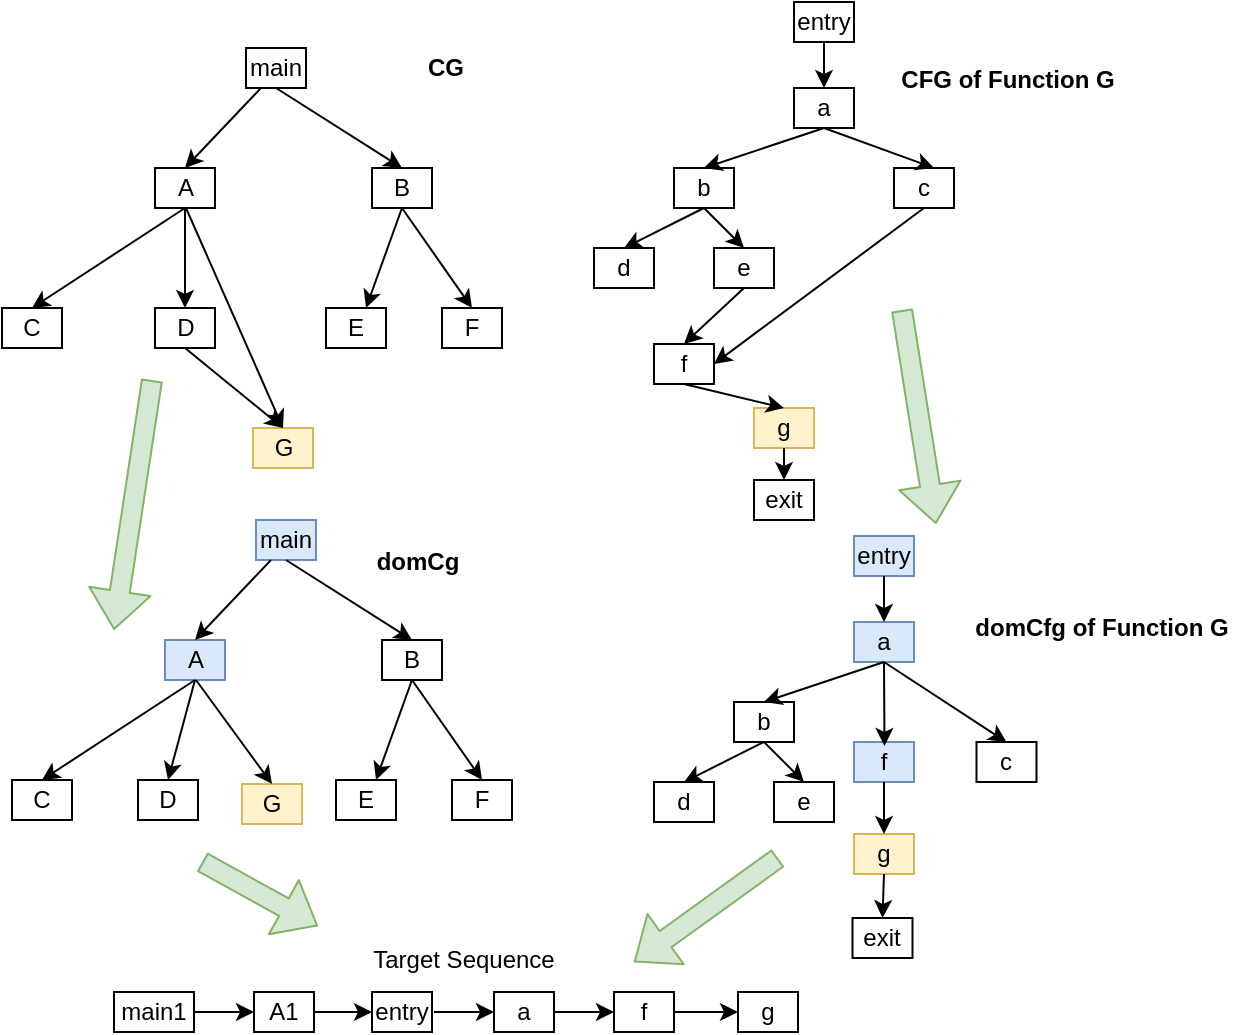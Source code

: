 <mxfile version="14.8.2" type="github">
  <diagram id="c43xZAE3Vjhdf0p7inSZ" name="Page-1">
    <mxGraphModel dx="1038" dy="499" grid="0" gridSize="10" guides="1" tooltips="1" connect="1" arrows="1" fold="1" page="1" pageScale="1" pageWidth="827" pageHeight="1169" math="0" shadow="0">
      <root>
        <mxCell id="0" />
        <mxCell id="1" parent="0" />
        <mxCell id="x4hKiG_jA6550UAF2UbZ-1" value="entry" style="rounded=0;whiteSpace=wrap;html=1;" parent="1" vertex="1">
          <mxGeometry x="520" y="248" width="30" height="20" as="geometry" />
        </mxCell>
        <mxCell id="x4hKiG_jA6550UAF2UbZ-9" value="c" style="rounded=0;whiteSpace=wrap;html=1;" parent="1" vertex="1">
          <mxGeometry x="570" y="331" width="30" height="20" as="geometry" />
        </mxCell>
        <mxCell id="x4hKiG_jA6550UAF2UbZ-10" value="a" style="rounded=0;whiteSpace=wrap;html=1;" parent="1" vertex="1">
          <mxGeometry x="520" y="291" width="30" height="20" as="geometry" />
        </mxCell>
        <mxCell id="x4hKiG_jA6550UAF2UbZ-12" value="b" style="rounded=0;whiteSpace=wrap;html=1;" parent="1" vertex="1">
          <mxGeometry x="460" y="331" width="30" height="20" as="geometry" />
        </mxCell>
        <mxCell id="x4hKiG_jA6550UAF2UbZ-14" value="e" style="rounded=0;whiteSpace=wrap;html=1;" parent="1" vertex="1">
          <mxGeometry x="480" y="371" width="30" height="20" as="geometry" />
        </mxCell>
        <mxCell id="x4hKiG_jA6550UAF2UbZ-15" value="d" style="rounded=0;whiteSpace=wrap;html=1;" parent="1" vertex="1">
          <mxGeometry x="420" y="371" width="30" height="20" as="geometry" />
        </mxCell>
        <mxCell id="x4hKiG_jA6550UAF2UbZ-16" value="f" style="rounded=0;whiteSpace=wrap;html=1;" parent="1" vertex="1">
          <mxGeometry x="450" y="419" width="30" height="20" as="geometry" />
        </mxCell>
        <mxCell id="x4hKiG_jA6550UAF2UbZ-17" value="main1" style="rounded=0;whiteSpace=wrap;html=1;" parent="1" vertex="1">
          <mxGeometry x="180" y="743" width="40" height="20" as="geometry" />
        </mxCell>
        <mxCell id="x4hKiG_jA6550UAF2UbZ-18" value="g" style="rounded=0;whiteSpace=wrap;html=1;fillColor=#fff2cc;strokeColor=#d6b656;" parent="1" vertex="1">
          <mxGeometry x="500" y="451" width="30" height="20" as="geometry" />
        </mxCell>
        <mxCell id="x4hKiG_jA6550UAF2UbZ-20" value="" style="endArrow=classic;html=1;exitX=0.5;exitY=1;exitDx=0;exitDy=0;entryX=1;entryY=0.5;entryDx=0;entryDy=0;" parent="1" source="x4hKiG_jA6550UAF2UbZ-9" target="x4hKiG_jA6550UAF2UbZ-16" edge="1">
          <mxGeometry width="50" height="50" relative="1" as="geometry">
            <mxPoint x="530" y="431" as="sourcePoint" />
            <mxPoint x="580" y="381" as="targetPoint" />
          </mxGeometry>
        </mxCell>
        <mxCell id="x4hKiG_jA6550UAF2UbZ-21" value="" style="endArrow=classic;html=1;exitX=0.5;exitY=1;exitDx=0;exitDy=0;entryX=0.5;entryY=0;entryDx=0;entryDy=0;" parent="1" source="x4hKiG_jA6550UAF2UbZ-1" target="x4hKiG_jA6550UAF2UbZ-10" edge="1">
          <mxGeometry width="50" height="50" relative="1" as="geometry">
            <mxPoint x="770" y="461" as="sourcePoint" />
            <mxPoint x="820" y="411" as="targetPoint" />
          </mxGeometry>
        </mxCell>
        <mxCell id="x4hKiG_jA6550UAF2UbZ-22" value="" style="endArrow=classic;html=1;exitX=0.5;exitY=1;exitDx=0;exitDy=0;entryX=0.5;entryY=0;entryDx=0;entryDy=0;" parent="1" source="x4hKiG_jA6550UAF2UbZ-10" target="x4hKiG_jA6550UAF2UbZ-12" edge="1">
          <mxGeometry width="50" height="50" relative="1" as="geometry">
            <mxPoint x="640" y="461" as="sourcePoint" />
            <mxPoint x="690" y="411" as="targetPoint" />
          </mxGeometry>
        </mxCell>
        <mxCell id="x4hKiG_jA6550UAF2UbZ-23" value="" style="endArrow=classic;html=1;exitX=0.5;exitY=1;exitDx=0;exitDy=0;" parent="1" source="x4hKiG_jA6550UAF2UbZ-10" edge="1">
          <mxGeometry width="50" height="50" relative="1" as="geometry">
            <mxPoint x="610" y="481" as="sourcePoint" />
            <mxPoint x="590" y="331" as="targetPoint" />
          </mxGeometry>
        </mxCell>
        <mxCell id="x4hKiG_jA6550UAF2UbZ-24" value="" style="endArrow=classic;html=1;exitX=0.5;exitY=1;exitDx=0;exitDy=0;entryX=0.5;entryY=0;entryDx=0;entryDy=0;" parent="1" source="x4hKiG_jA6550UAF2UbZ-12" target="x4hKiG_jA6550UAF2UbZ-15" edge="1">
          <mxGeometry width="50" height="50" relative="1" as="geometry">
            <mxPoint x="770" y="461" as="sourcePoint" />
            <mxPoint x="820" y="411" as="targetPoint" />
          </mxGeometry>
        </mxCell>
        <mxCell id="x4hKiG_jA6550UAF2UbZ-25" value="" style="endArrow=classic;html=1;exitX=0.5;exitY=1;exitDx=0;exitDy=0;entryX=0.5;entryY=0;entryDx=0;entryDy=0;" parent="1" source="x4hKiG_jA6550UAF2UbZ-12" target="x4hKiG_jA6550UAF2UbZ-14" edge="1">
          <mxGeometry width="50" height="50" relative="1" as="geometry">
            <mxPoint x="650" y="481" as="sourcePoint" />
            <mxPoint x="700" y="431" as="targetPoint" />
          </mxGeometry>
        </mxCell>
        <mxCell id="x4hKiG_jA6550UAF2UbZ-26" value="" style="endArrow=classic;html=1;exitX=0.5;exitY=1;exitDx=0;exitDy=0;entryX=0.5;entryY=0;entryDx=0;entryDy=0;" parent="1" source="x4hKiG_jA6550UAF2UbZ-14" target="x4hKiG_jA6550UAF2UbZ-16" edge="1">
          <mxGeometry width="50" height="50" relative="1" as="geometry">
            <mxPoint x="580" y="561" as="sourcePoint" />
            <mxPoint x="630" y="511" as="targetPoint" />
          </mxGeometry>
        </mxCell>
        <mxCell id="x4hKiG_jA6550UAF2UbZ-27" value="" style="endArrow=classic;html=1;exitX=0.5;exitY=1;exitDx=0;exitDy=0;entryX=0.5;entryY=0;entryDx=0;entryDy=0;" parent="1" source="x4hKiG_jA6550UAF2UbZ-16" target="x4hKiG_jA6550UAF2UbZ-18" edge="1">
          <mxGeometry width="50" height="50" relative="1" as="geometry">
            <mxPoint x="770" y="461" as="sourcePoint" />
            <mxPoint x="520" y="471" as="targetPoint" />
          </mxGeometry>
        </mxCell>
        <mxCell id="x4hKiG_jA6550UAF2UbZ-29" value="exit" style="rounded=0;whiteSpace=wrap;html=1;" parent="1" vertex="1">
          <mxGeometry x="500" y="487" width="30" height="20" as="geometry" />
        </mxCell>
        <mxCell id="x4hKiG_jA6550UAF2UbZ-30" value="" style="endArrow=classic;html=1;exitX=0.5;exitY=1;exitDx=0;exitDy=0;entryX=0.5;entryY=0;entryDx=0;entryDy=0;" parent="1" source="x4hKiG_jA6550UAF2UbZ-18" target="x4hKiG_jA6550UAF2UbZ-29" edge="1">
          <mxGeometry width="50" height="50" relative="1" as="geometry">
            <mxPoint x="770" y="461" as="sourcePoint" />
            <mxPoint x="820" y="411" as="targetPoint" />
          </mxGeometry>
        </mxCell>
        <mxCell id="x4hKiG_jA6550UAF2UbZ-31" value="main" style="rounded=0;whiteSpace=wrap;html=1;" parent="1" vertex="1">
          <mxGeometry x="246" y="271" width="30" height="20" as="geometry" />
        </mxCell>
        <mxCell id="x4hKiG_jA6550UAF2UbZ-32" value="G" style="rounded=0;whiteSpace=wrap;html=1;fillColor=#fff2cc;strokeColor=#d6b656;" parent="1" vertex="1">
          <mxGeometry x="249.5" y="461" width="30" height="20" as="geometry" />
        </mxCell>
        <mxCell id="x4hKiG_jA6550UAF2UbZ-33" value="A" style="rounded=0;whiteSpace=wrap;html=1;" parent="1" vertex="1">
          <mxGeometry x="200.5" y="331" width="30" height="20" as="geometry" />
        </mxCell>
        <mxCell id="x4hKiG_jA6550UAF2UbZ-35" value="B" style="rounded=0;whiteSpace=wrap;html=1;" parent="1" vertex="1">
          <mxGeometry x="309" y="331" width="30" height="20" as="geometry" />
        </mxCell>
        <mxCell id="x4hKiG_jA6550UAF2UbZ-36" value="D" style="rounded=0;whiteSpace=wrap;html=1;" parent="1" vertex="1">
          <mxGeometry x="200.5" y="401" width="30" height="20" as="geometry" />
        </mxCell>
        <mxCell id="x4hKiG_jA6550UAF2UbZ-37" value="E" style="rounded=0;whiteSpace=wrap;html=1;" parent="1" vertex="1">
          <mxGeometry x="286" y="401" width="30" height="20" as="geometry" />
        </mxCell>
        <mxCell id="x4hKiG_jA6550UAF2UbZ-38" value="C" style="rounded=0;whiteSpace=wrap;html=1;" parent="1" vertex="1">
          <mxGeometry x="124" y="401" width="30" height="20" as="geometry" />
        </mxCell>
        <mxCell id="x4hKiG_jA6550UAF2UbZ-39" value="F" style="rounded=0;whiteSpace=wrap;html=1;" parent="1" vertex="1">
          <mxGeometry x="344" y="401" width="30" height="20" as="geometry" />
        </mxCell>
        <mxCell id="x4hKiG_jA6550UAF2UbZ-43" value="" style="endArrow=classic;html=1;exitX=0.25;exitY=1;exitDx=0;exitDy=0;entryX=0.5;entryY=0;entryDx=0;entryDy=0;" parent="1" source="x4hKiG_jA6550UAF2UbZ-31" edge="1" target="x4hKiG_jA6550UAF2UbZ-33">
          <mxGeometry width="50" height="50" relative="1" as="geometry">
            <mxPoint x="126" y="661" as="sourcePoint" />
            <mxPoint x="206" y="331" as="targetPoint" />
          </mxGeometry>
        </mxCell>
        <mxCell id="x4hKiG_jA6550UAF2UbZ-45" value="" style="endArrow=classic;html=1;exitX=0.5;exitY=1;exitDx=0;exitDy=0;entryX=0.5;entryY=0;entryDx=0;entryDy=0;" parent="1" source="x4hKiG_jA6550UAF2UbZ-31" target="x4hKiG_jA6550UAF2UbZ-35" edge="1">
          <mxGeometry width="50" height="50" relative="1" as="geometry">
            <mxPoint x="246" y="611" as="sourcePoint" />
            <mxPoint x="296" y="561" as="targetPoint" />
          </mxGeometry>
        </mxCell>
        <mxCell id="x4hKiG_jA6550UAF2UbZ-46" value="" style="endArrow=classic;html=1;exitX=0.5;exitY=1;exitDx=0;exitDy=0;entryX=0.5;entryY=0;entryDx=0;entryDy=0;" parent="1" source="x4hKiG_jA6550UAF2UbZ-33" target="x4hKiG_jA6550UAF2UbZ-38" edge="1">
          <mxGeometry width="50" height="50" relative="1" as="geometry">
            <mxPoint x="190.5" y="661" as="sourcePoint" />
            <mxPoint x="143" y="401" as="targetPoint" />
          </mxGeometry>
        </mxCell>
        <mxCell id="x4hKiG_jA6550UAF2UbZ-47" value="" style="endArrow=classic;html=1;entryX=0.5;entryY=0;entryDx=0;entryDy=0;" parent="1" target="x4hKiG_jA6550UAF2UbZ-32" edge="1">
          <mxGeometry width="50" height="50" relative="1" as="geometry">
            <mxPoint x="216" y="351" as="sourcePoint" />
            <mxPoint x="310.5" y="581" as="targetPoint" />
          </mxGeometry>
        </mxCell>
        <mxCell id="x4hKiG_jA6550UAF2UbZ-48" value="" style="endArrow=classic;html=1;exitX=0.5;exitY=1;exitDx=0;exitDy=0;" parent="1" source="x4hKiG_jA6550UAF2UbZ-35" edge="1">
          <mxGeometry width="50" height="50" relative="1" as="geometry">
            <mxPoint x="226" y="501" as="sourcePoint" />
            <mxPoint x="306" y="401" as="targetPoint" />
          </mxGeometry>
        </mxCell>
        <mxCell id="x4hKiG_jA6550UAF2UbZ-51" value="" style="endArrow=classic;html=1;" parent="1" edge="1">
          <mxGeometry width="50" height="50" relative="1" as="geometry">
            <mxPoint x="215.5" y="351" as="sourcePoint" />
            <mxPoint x="215.5" y="401" as="targetPoint" />
          </mxGeometry>
        </mxCell>
        <mxCell id="x4hKiG_jA6550UAF2UbZ-52" value="" style="endArrow=classic;html=1;exitX=0.5;exitY=1;exitDx=0;exitDy=0;entryX=0.5;entryY=0;entryDx=0;entryDy=0;" parent="1" source="x4hKiG_jA6550UAF2UbZ-35" edge="1" target="x4hKiG_jA6550UAF2UbZ-39">
          <mxGeometry width="50" height="50" relative="1" as="geometry">
            <mxPoint x="226" y="501" as="sourcePoint" />
            <mxPoint x="406" y="401" as="targetPoint" />
          </mxGeometry>
        </mxCell>
        <mxCell id="x4hKiG_jA6550UAF2UbZ-54" value="" style="endArrow=classic;html=1;exitX=0.5;exitY=1;exitDx=0;exitDy=0;" parent="1" source="x4hKiG_jA6550UAF2UbZ-36" edge="1">
          <mxGeometry width="50" height="50" relative="1" as="geometry">
            <mxPoint x="249.5" y="541" as="sourcePoint" />
            <mxPoint x="264.5" y="461" as="targetPoint" />
          </mxGeometry>
        </mxCell>
        <mxCell id="x4hKiG_jA6550UAF2UbZ-55" value="A1" style="rounded=0;whiteSpace=wrap;html=1;" parent="1" vertex="1">
          <mxGeometry x="250" y="743" width="30" height="20" as="geometry" />
        </mxCell>
        <mxCell id="x4hKiG_jA6550UAF2UbZ-56" value="entry" style="rounded=0;whiteSpace=wrap;html=1;" parent="1" vertex="1">
          <mxGeometry x="309" y="743" width="30" height="20" as="geometry" />
        </mxCell>
        <mxCell id="x4hKiG_jA6550UAF2UbZ-57" value="a" style="rounded=0;whiteSpace=wrap;html=1;" parent="1" vertex="1">
          <mxGeometry x="370" y="743" width="30" height="20" as="geometry" />
        </mxCell>
        <mxCell id="x4hKiG_jA6550UAF2UbZ-60" value="" style="endArrow=classic;html=1;exitX=1;exitY=0.5;exitDx=0;exitDy=0;entryX=0;entryY=0.5;entryDx=0;entryDy=0;" parent="1" source="x4hKiG_jA6550UAF2UbZ-17" target="x4hKiG_jA6550UAF2UbZ-55" edge="1">
          <mxGeometry width="50" height="50" relative="1" as="geometry">
            <mxPoint x="300" y="703" as="sourcePoint" />
            <mxPoint x="350" y="653" as="targetPoint" />
          </mxGeometry>
        </mxCell>
        <mxCell id="x4hKiG_jA6550UAF2UbZ-61" value="" style="endArrow=classic;html=1;exitX=1;exitY=0.5;exitDx=0;exitDy=0;entryX=0;entryY=0.5;entryDx=0;entryDy=0;" parent="1" source="x4hKiG_jA6550UAF2UbZ-55" target="x4hKiG_jA6550UAF2UbZ-56" edge="1">
          <mxGeometry width="50" height="50" relative="1" as="geometry">
            <mxPoint x="300" y="703" as="sourcePoint" />
            <mxPoint x="350" y="653" as="targetPoint" />
          </mxGeometry>
        </mxCell>
        <mxCell id="x4hKiG_jA6550UAF2UbZ-62" value="" style="endArrow=classic;html=1;entryX=0;entryY=0.5;entryDx=0;entryDy=0;" parent="1" target="x4hKiG_jA6550UAF2UbZ-57" edge="1">
          <mxGeometry width="50" height="50" relative="1" as="geometry">
            <mxPoint x="340" y="753" as="sourcePoint" />
            <mxPoint x="350" y="653" as="targetPoint" />
          </mxGeometry>
        </mxCell>
        <mxCell id="x4hKiG_jA6550UAF2UbZ-63" value="f" style="rounded=0;whiteSpace=wrap;html=1;" parent="1" vertex="1">
          <mxGeometry x="430" y="743" width="30" height="20" as="geometry" />
        </mxCell>
        <mxCell id="x4hKiG_jA6550UAF2UbZ-64" value="" style="endArrow=classic;html=1;exitX=1;exitY=0.5;exitDx=0;exitDy=0;entryX=0;entryY=0.5;entryDx=0;entryDy=0;" parent="1" source="x4hKiG_jA6550UAF2UbZ-57" target="x4hKiG_jA6550UAF2UbZ-63" edge="1">
          <mxGeometry width="50" height="50" relative="1" as="geometry">
            <mxPoint x="300" y="703" as="sourcePoint" />
            <mxPoint x="350" y="653" as="targetPoint" />
          </mxGeometry>
        </mxCell>
        <mxCell id="x4hKiG_jA6550UAF2UbZ-65" value="&lt;b&gt;CFG of&amp;nbsp;&lt;/b&gt;&lt;b&gt;Function G&lt;/b&gt;" style="text;html=1;strokeColor=none;fillColor=none;align=center;verticalAlign=middle;whiteSpace=wrap;rounded=0;" parent="1" vertex="1">
          <mxGeometry x="566.5" y="277" width="120" height="20" as="geometry" />
        </mxCell>
        <mxCell id="x4hKiG_jA6550UAF2UbZ-66" value="&lt;b&gt;CG&lt;/b&gt;" style="text;html=1;strokeColor=none;fillColor=none;align=center;verticalAlign=middle;whiteSpace=wrap;rounded=0;" parent="1" vertex="1">
          <mxGeometry x="326" y="271" width="40" height="20" as="geometry" />
        </mxCell>
        <mxCell id="x4hKiG_jA6550UAF2UbZ-67" value="Target Sequence" style="text;html=1;strokeColor=none;fillColor=none;align=center;verticalAlign=middle;whiteSpace=wrap;rounded=0;" parent="1" vertex="1">
          <mxGeometry x="280" y="717" width="150" height="20" as="geometry" />
        </mxCell>
        <mxCell id="SDPnApyG43Ei_WfPEWda-3" value="main" style="rounded=0;whiteSpace=wrap;html=1;fillColor=#dae8fc;strokeColor=#6c8ebf;" vertex="1" parent="1">
          <mxGeometry x="251" y="507" width="30" height="20" as="geometry" />
        </mxCell>
        <mxCell id="SDPnApyG43Ei_WfPEWda-4" value="G" style="rounded=0;whiteSpace=wrap;html=1;fillColor=#fff2cc;strokeColor=#d6b656;" vertex="1" parent="1">
          <mxGeometry x="244" y="639" width="30" height="20" as="geometry" />
        </mxCell>
        <mxCell id="SDPnApyG43Ei_WfPEWda-5" value="A" style="rounded=0;whiteSpace=wrap;html=1;strokeColor=#6c8ebf;fillColor=#DAE8FC;" vertex="1" parent="1">
          <mxGeometry x="205.5" y="567" width="30" height="20" as="geometry" />
        </mxCell>
        <mxCell id="SDPnApyG43Ei_WfPEWda-6" value="B" style="rounded=0;whiteSpace=wrap;html=1;" vertex="1" parent="1">
          <mxGeometry x="314" y="567" width="30" height="20" as="geometry" />
        </mxCell>
        <mxCell id="SDPnApyG43Ei_WfPEWda-7" value="D" style="rounded=0;whiteSpace=wrap;html=1;" vertex="1" parent="1">
          <mxGeometry x="192" y="637" width="30" height="20" as="geometry" />
        </mxCell>
        <mxCell id="SDPnApyG43Ei_WfPEWda-8" value="E" style="rounded=0;whiteSpace=wrap;html=1;" vertex="1" parent="1">
          <mxGeometry x="291" y="637" width="30" height="20" as="geometry" />
        </mxCell>
        <mxCell id="SDPnApyG43Ei_WfPEWda-9" value="C" style="rounded=0;whiteSpace=wrap;html=1;" vertex="1" parent="1">
          <mxGeometry x="129" y="637" width="30" height="20" as="geometry" />
        </mxCell>
        <mxCell id="SDPnApyG43Ei_WfPEWda-10" value="F" style="rounded=0;whiteSpace=wrap;html=1;" vertex="1" parent="1">
          <mxGeometry x="349" y="637" width="30" height="20" as="geometry" />
        </mxCell>
        <mxCell id="SDPnApyG43Ei_WfPEWda-11" value="" style="endArrow=classic;html=1;exitX=0.25;exitY=1;exitDx=0;exitDy=0;entryX=0.5;entryY=0;entryDx=0;entryDy=0;" edge="1" parent="1" source="SDPnApyG43Ei_WfPEWda-3" target="SDPnApyG43Ei_WfPEWda-5">
          <mxGeometry width="50" height="50" relative="1" as="geometry">
            <mxPoint x="131" y="897" as="sourcePoint" />
            <mxPoint x="211" y="567" as="targetPoint" />
          </mxGeometry>
        </mxCell>
        <mxCell id="SDPnApyG43Ei_WfPEWda-12" value="" style="endArrow=classic;html=1;exitX=0.5;exitY=1;exitDx=0;exitDy=0;entryX=0.5;entryY=0;entryDx=0;entryDy=0;" edge="1" parent="1" source="SDPnApyG43Ei_WfPEWda-3" target="SDPnApyG43Ei_WfPEWda-6">
          <mxGeometry width="50" height="50" relative="1" as="geometry">
            <mxPoint x="251" y="847" as="sourcePoint" />
            <mxPoint x="301" y="797" as="targetPoint" />
          </mxGeometry>
        </mxCell>
        <mxCell id="SDPnApyG43Ei_WfPEWda-13" value="" style="endArrow=classic;html=1;exitX=0.5;exitY=1;exitDx=0;exitDy=0;entryX=0.5;entryY=0;entryDx=0;entryDy=0;" edge="1" parent="1" source="SDPnApyG43Ei_WfPEWda-5" target="SDPnApyG43Ei_WfPEWda-9">
          <mxGeometry width="50" height="50" relative="1" as="geometry">
            <mxPoint x="195.5" y="897" as="sourcePoint" />
            <mxPoint x="148" y="637" as="targetPoint" />
          </mxGeometry>
        </mxCell>
        <mxCell id="SDPnApyG43Ei_WfPEWda-14" value="" style="endArrow=classic;html=1;entryX=0.5;entryY=0;entryDx=0;entryDy=0;" edge="1" parent="1" target="SDPnApyG43Ei_WfPEWda-4">
          <mxGeometry width="50" height="50" relative="1" as="geometry">
            <mxPoint x="221" y="587" as="sourcePoint" />
            <mxPoint x="315.5" y="817" as="targetPoint" />
          </mxGeometry>
        </mxCell>
        <mxCell id="SDPnApyG43Ei_WfPEWda-15" value="" style="endArrow=classic;html=1;exitX=0.5;exitY=1;exitDx=0;exitDy=0;" edge="1" parent="1" source="SDPnApyG43Ei_WfPEWda-6">
          <mxGeometry width="50" height="50" relative="1" as="geometry">
            <mxPoint x="231" y="737" as="sourcePoint" />
            <mxPoint x="311" y="637" as="targetPoint" />
          </mxGeometry>
        </mxCell>
        <mxCell id="SDPnApyG43Ei_WfPEWda-16" value="" style="endArrow=classic;html=1;entryX=0.5;entryY=0;entryDx=0;entryDy=0;" edge="1" parent="1" target="SDPnApyG43Ei_WfPEWda-7">
          <mxGeometry width="50" height="50" relative="1" as="geometry">
            <mxPoint x="220.5" y="587" as="sourcePoint" />
            <mxPoint x="220.5" y="637" as="targetPoint" />
          </mxGeometry>
        </mxCell>
        <mxCell id="SDPnApyG43Ei_WfPEWda-17" value="" style="endArrow=classic;html=1;exitX=0.5;exitY=1;exitDx=0;exitDy=0;entryX=0.5;entryY=0;entryDx=0;entryDy=0;" edge="1" parent="1" source="SDPnApyG43Ei_WfPEWda-6" target="SDPnApyG43Ei_WfPEWda-10">
          <mxGeometry width="50" height="50" relative="1" as="geometry">
            <mxPoint x="231" y="737" as="sourcePoint" />
            <mxPoint x="411" y="637" as="targetPoint" />
          </mxGeometry>
        </mxCell>
        <mxCell id="SDPnApyG43Ei_WfPEWda-19" value="&lt;b&gt;domCg&lt;/b&gt;" style="text;html=1;strokeColor=none;fillColor=none;align=center;verticalAlign=middle;whiteSpace=wrap;rounded=0;" vertex="1" parent="1">
          <mxGeometry x="309" y="515" width="46" height="25" as="geometry" />
        </mxCell>
        <mxCell id="SDPnApyG43Ei_WfPEWda-21" value="entry" style="rounded=0;whiteSpace=wrap;html=1;fillColor=#dae8fc;strokeColor=#6c8ebf;" vertex="1" parent="1">
          <mxGeometry x="550" y="515" width="30" height="20" as="geometry" />
        </mxCell>
        <mxCell id="SDPnApyG43Ei_WfPEWda-22" value="c" style="rounded=0;whiteSpace=wrap;html=1;" vertex="1" parent="1">
          <mxGeometry x="611.25" y="618" width="30" height="20" as="geometry" />
        </mxCell>
        <mxCell id="SDPnApyG43Ei_WfPEWda-23" value="a" style="rounded=0;whiteSpace=wrap;html=1;fillColor=#dae8fc;strokeColor=#6c8ebf;" vertex="1" parent="1">
          <mxGeometry x="550" y="558" width="30" height="20" as="geometry" />
        </mxCell>
        <mxCell id="SDPnApyG43Ei_WfPEWda-24" value="b" style="rounded=0;whiteSpace=wrap;html=1;" vertex="1" parent="1">
          <mxGeometry x="490" y="598" width="30" height="20" as="geometry" />
        </mxCell>
        <mxCell id="SDPnApyG43Ei_WfPEWda-25" value="e" style="rounded=0;whiteSpace=wrap;html=1;" vertex="1" parent="1">
          <mxGeometry x="510" y="638" width="30" height="20" as="geometry" />
        </mxCell>
        <mxCell id="SDPnApyG43Ei_WfPEWda-26" value="d" style="rounded=0;whiteSpace=wrap;html=1;" vertex="1" parent="1">
          <mxGeometry x="450" y="638" width="30" height="20" as="geometry" />
        </mxCell>
        <mxCell id="SDPnApyG43Ei_WfPEWda-27" value="f" style="rounded=0;whiteSpace=wrap;html=1;fillColor=#dae8fc;strokeColor=#6c8ebf;" vertex="1" parent="1">
          <mxGeometry x="550" y="618" width="30" height="20" as="geometry" />
        </mxCell>
        <mxCell id="SDPnApyG43Ei_WfPEWda-28" value="g" style="rounded=0;whiteSpace=wrap;html=1;fillColor=#fff2cc;strokeColor=#d6b656;" vertex="1" parent="1">
          <mxGeometry x="550" y="664" width="30" height="20" as="geometry" />
        </mxCell>
        <mxCell id="SDPnApyG43Ei_WfPEWda-30" value="" style="endArrow=classic;html=1;exitX=0.5;exitY=1;exitDx=0;exitDy=0;entryX=0.5;entryY=0;entryDx=0;entryDy=0;" edge="1" parent="1" source="SDPnApyG43Ei_WfPEWda-21" target="SDPnApyG43Ei_WfPEWda-23">
          <mxGeometry width="50" height="50" relative="1" as="geometry">
            <mxPoint x="800" y="728" as="sourcePoint" />
            <mxPoint x="850" y="678" as="targetPoint" />
          </mxGeometry>
        </mxCell>
        <mxCell id="SDPnApyG43Ei_WfPEWda-31" value="" style="endArrow=classic;html=1;exitX=0.5;exitY=1;exitDx=0;exitDy=0;entryX=0.5;entryY=0;entryDx=0;entryDy=0;" edge="1" parent="1" source="SDPnApyG43Ei_WfPEWda-23" target="SDPnApyG43Ei_WfPEWda-24">
          <mxGeometry width="50" height="50" relative="1" as="geometry">
            <mxPoint x="670" y="728" as="sourcePoint" />
            <mxPoint x="720" y="678" as="targetPoint" />
          </mxGeometry>
        </mxCell>
        <mxCell id="SDPnApyG43Ei_WfPEWda-32" value="" style="endArrow=classic;html=1;exitX=0.5;exitY=1;exitDx=0;exitDy=0;entryX=0.5;entryY=0;entryDx=0;entryDy=0;" edge="1" parent="1" source="SDPnApyG43Ei_WfPEWda-23" target="SDPnApyG43Ei_WfPEWda-22">
          <mxGeometry width="50" height="50" relative="1" as="geometry">
            <mxPoint x="640" y="748" as="sourcePoint" />
            <mxPoint x="620" y="598" as="targetPoint" />
          </mxGeometry>
        </mxCell>
        <mxCell id="SDPnApyG43Ei_WfPEWda-33" value="" style="endArrow=classic;html=1;exitX=0.5;exitY=1;exitDx=0;exitDy=0;entryX=0.5;entryY=0;entryDx=0;entryDy=0;" edge="1" parent="1" source="SDPnApyG43Ei_WfPEWda-24" target="SDPnApyG43Ei_WfPEWda-26">
          <mxGeometry width="50" height="50" relative="1" as="geometry">
            <mxPoint x="800" y="728" as="sourcePoint" />
            <mxPoint x="850" y="678" as="targetPoint" />
          </mxGeometry>
        </mxCell>
        <mxCell id="SDPnApyG43Ei_WfPEWda-34" value="" style="endArrow=classic;html=1;exitX=0.5;exitY=1;exitDx=0;exitDy=0;entryX=0.5;entryY=0;entryDx=0;entryDy=0;" edge="1" parent="1" source="SDPnApyG43Ei_WfPEWda-24" target="SDPnApyG43Ei_WfPEWda-25">
          <mxGeometry width="50" height="50" relative="1" as="geometry">
            <mxPoint x="680" y="748" as="sourcePoint" />
            <mxPoint x="730" y="698" as="targetPoint" />
          </mxGeometry>
        </mxCell>
        <mxCell id="SDPnApyG43Ei_WfPEWda-36" value="" style="endArrow=classic;html=1;exitX=0.5;exitY=1;exitDx=0;exitDy=0;entryX=0.5;entryY=0;entryDx=0;entryDy=0;" edge="1" parent="1" source="SDPnApyG43Ei_WfPEWda-27" target="SDPnApyG43Ei_WfPEWda-28">
          <mxGeometry width="50" height="50" relative="1" as="geometry">
            <mxPoint x="799.25" y="708" as="sourcePoint" />
            <mxPoint x="549.25" y="718" as="targetPoint" />
          </mxGeometry>
        </mxCell>
        <mxCell id="SDPnApyG43Ei_WfPEWda-37" value="exit" style="rounded=0;whiteSpace=wrap;html=1;" vertex="1" parent="1">
          <mxGeometry x="549.25" y="706" width="30" height="20" as="geometry" />
        </mxCell>
        <mxCell id="SDPnApyG43Ei_WfPEWda-38" value="" style="endArrow=classic;html=1;exitX=0.5;exitY=1;exitDx=0;exitDy=0;entryX=0.5;entryY=0;entryDx=0;entryDy=0;" edge="1" parent="1" source="SDPnApyG43Ei_WfPEWda-28" target="SDPnApyG43Ei_WfPEWda-37">
          <mxGeometry width="50" height="50" relative="1" as="geometry">
            <mxPoint x="799.25" y="708" as="sourcePoint" />
            <mxPoint x="849.25" y="658" as="targetPoint" />
          </mxGeometry>
        </mxCell>
        <mxCell id="SDPnApyG43Ei_WfPEWda-39" value="&lt;b&gt;domCfg of&amp;nbsp;&lt;/b&gt;&lt;b&gt;Function G&lt;/b&gt;" style="text;html=1;strokeColor=none;fillColor=none;align=center;verticalAlign=middle;whiteSpace=wrap;rounded=0;" vertex="1" parent="1">
          <mxGeometry x="600" y="550" width="147.5" height="22" as="geometry" />
        </mxCell>
        <mxCell id="SDPnApyG43Ei_WfPEWda-42" value="" style="endArrow=classic;html=1;exitX=0.5;exitY=1;exitDx=0;exitDy=0;" edge="1" parent="1" source="SDPnApyG43Ei_WfPEWda-23">
          <mxGeometry width="50" height="50" relative="1" as="geometry">
            <mxPoint x="810.25" y="762" as="sourcePoint" />
            <mxPoint x="565.25" y="620" as="targetPoint" />
          </mxGeometry>
        </mxCell>
        <mxCell id="SDPnApyG43Ei_WfPEWda-45" value="g" style="rounded=0;whiteSpace=wrap;html=1;" vertex="1" parent="1">
          <mxGeometry x="492" y="743" width="30" height="20" as="geometry" />
        </mxCell>
        <mxCell id="SDPnApyG43Ei_WfPEWda-46" value="" style="endArrow=classic;html=1;entryX=0;entryY=0.5;entryDx=0;entryDy=0;" edge="1" parent="1" target="SDPnApyG43Ei_WfPEWda-45" source="x4hKiG_jA6550UAF2UbZ-63">
          <mxGeometry width="50" height="50" relative="1" as="geometry">
            <mxPoint x="462" y="753" as="sourcePoint" />
            <mxPoint x="412" y="653" as="targetPoint" />
          </mxGeometry>
        </mxCell>
        <mxCell id="SDPnApyG43Ei_WfPEWda-47" value="" style="shape=flexArrow;endArrow=classic;html=1;fillColor=#d5e8d4;strokeColor=#82b366;" edge="1" parent="1">
          <mxGeometry width="50" height="50" relative="1" as="geometry">
            <mxPoint x="199" y="437" as="sourcePoint" />
            <mxPoint x="180" y="562" as="targetPoint" />
          </mxGeometry>
        </mxCell>
        <mxCell id="SDPnApyG43Ei_WfPEWda-48" value="" style="shape=flexArrow;endArrow=classic;html=1;fillColor=#d5e8d4;strokeColor=#82b366;" edge="1" parent="1">
          <mxGeometry width="50" height="50" relative="1" as="geometry">
            <mxPoint x="574" y="402" as="sourcePoint" />
            <mxPoint x="591" y="509" as="targetPoint" />
          </mxGeometry>
        </mxCell>
        <mxCell id="SDPnApyG43Ei_WfPEWda-49" value="" style="shape=flexArrow;endArrow=classic;html=1;fillColor=#d5e8d4;strokeColor=#82b366;" edge="1" parent="1">
          <mxGeometry width="50" height="50" relative="1" as="geometry">
            <mxPoint x="224" y="678" as="sourcePoint" />
            <mxPoint x="282" y="710" as="targetPoint" />
          </mxGeometry>
        </mxCell>
        <mxCell id="SDPnApyG43Ei_WfPEWda-50" value="" style="shape=flexArrow;endArrow=classic;html=1;fillColor=#d5e8d4;strokeColor=#82b366;" edge="1" parent="1">
          <mxGeometry width="50" height="50" relative="1" as="geometry">
            <mxPoint x="512" y="676" as="sourcePoint" />
            <mxPoint x="440" y="728" as="targetPoint" />
          </mxGeometry>
        </mxCell>
      </root>
    </mxGraphModel>
  </diagram>
</mxfile>

